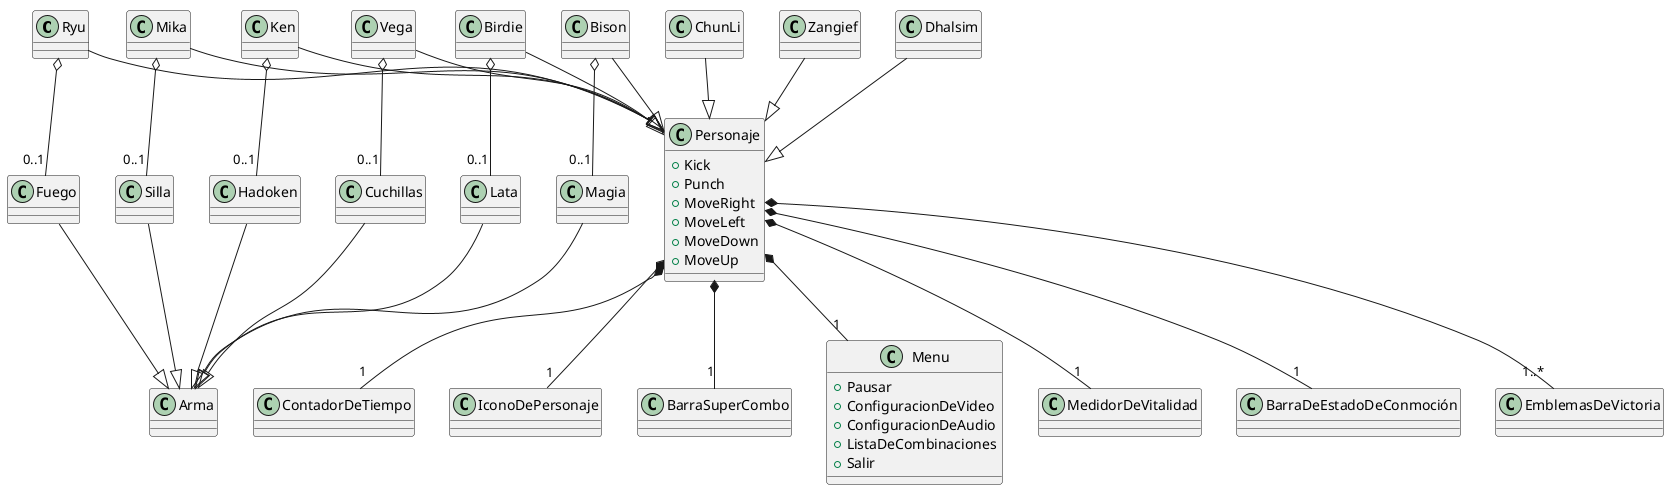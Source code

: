 @startuml

Class Ryu
Class ChunLi
Class Ken
Class Zangief
Class Mika
Class Vega
Class Birdie
Class Bison
Class Dhalsim

Class MedidorDeVitalidad
Class BarraDeEstadoDeConmoción
Class EmblemasDeVictoria
Class ContadorDeTiempo
Class IconoDePersonaje
Class BarraSuperCombo

Class Hadoken
Class Cuchillas
Class Lata
Class Fuego
Class Silla
Class Magia

Class Arma
Class Personaje{
    +Kick
    +Punch
    +MoveRight
    +MoveLeft
    +MoveDown
    +MoveUp
}
Class Menu{
    +Pausar
    +ConfiguracionDeVideo
    +ConfiguracionDeAudio
    +ListaDeCombinaciones
    +Salir
}

Ryu --|> Personaje
ChunLi --|> Personaje
Ken --|> Personaje
Zangief --|> Personaje
Mika --|> Personaje
Vega --|> Personaje
Birdie --|> Personaje
Bison --|> Personaje
Dhalsim --|> Personaje

Personaje *-- "1" MedidorDeVitalidad
Personaje *-- "1" BarraDeEstadoDeConmoción
Personaje *-- "1..*" EmblemasDeVictoria
Personaje *-- "1" ContadorDeTiempo
Personaje *-- "1" IconoDePersonaje
Personaje *-- "1" BarraSuperCombo
Personaje *-- "1" Menu

Hadoken --|> Arma
Cuchillas --|> Arma
Lata --|> Arma
Fuego --|> Arma
Silla --|> Arma
Magia --|> Arma

Ken o-- "0..1" Hadoken
Vega o-- "0..1" Cuchillas
Birdie o-- "0..1" Lata
Ryu o-- "0..1" Fuego
Mika o-- "0..1" Silla
Bison o-- "0..1" Magia
@enduml